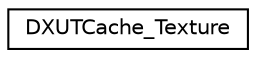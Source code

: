 digraph G
{
  edge [fontname="Helvetica",fontsize="10",labelfontname="Helvetica",labelfontsize="10"];
  node [fontname="Helvetica",fontsize="10",shape=record];
  rankdir="LR";
  Node1 [label="DXUTCache_Texture",height=0.2,width=0.4,color="black", fillcolor="white", style="filled",URL="$struct_d_x_u_t_cache___texture.html"];
}
